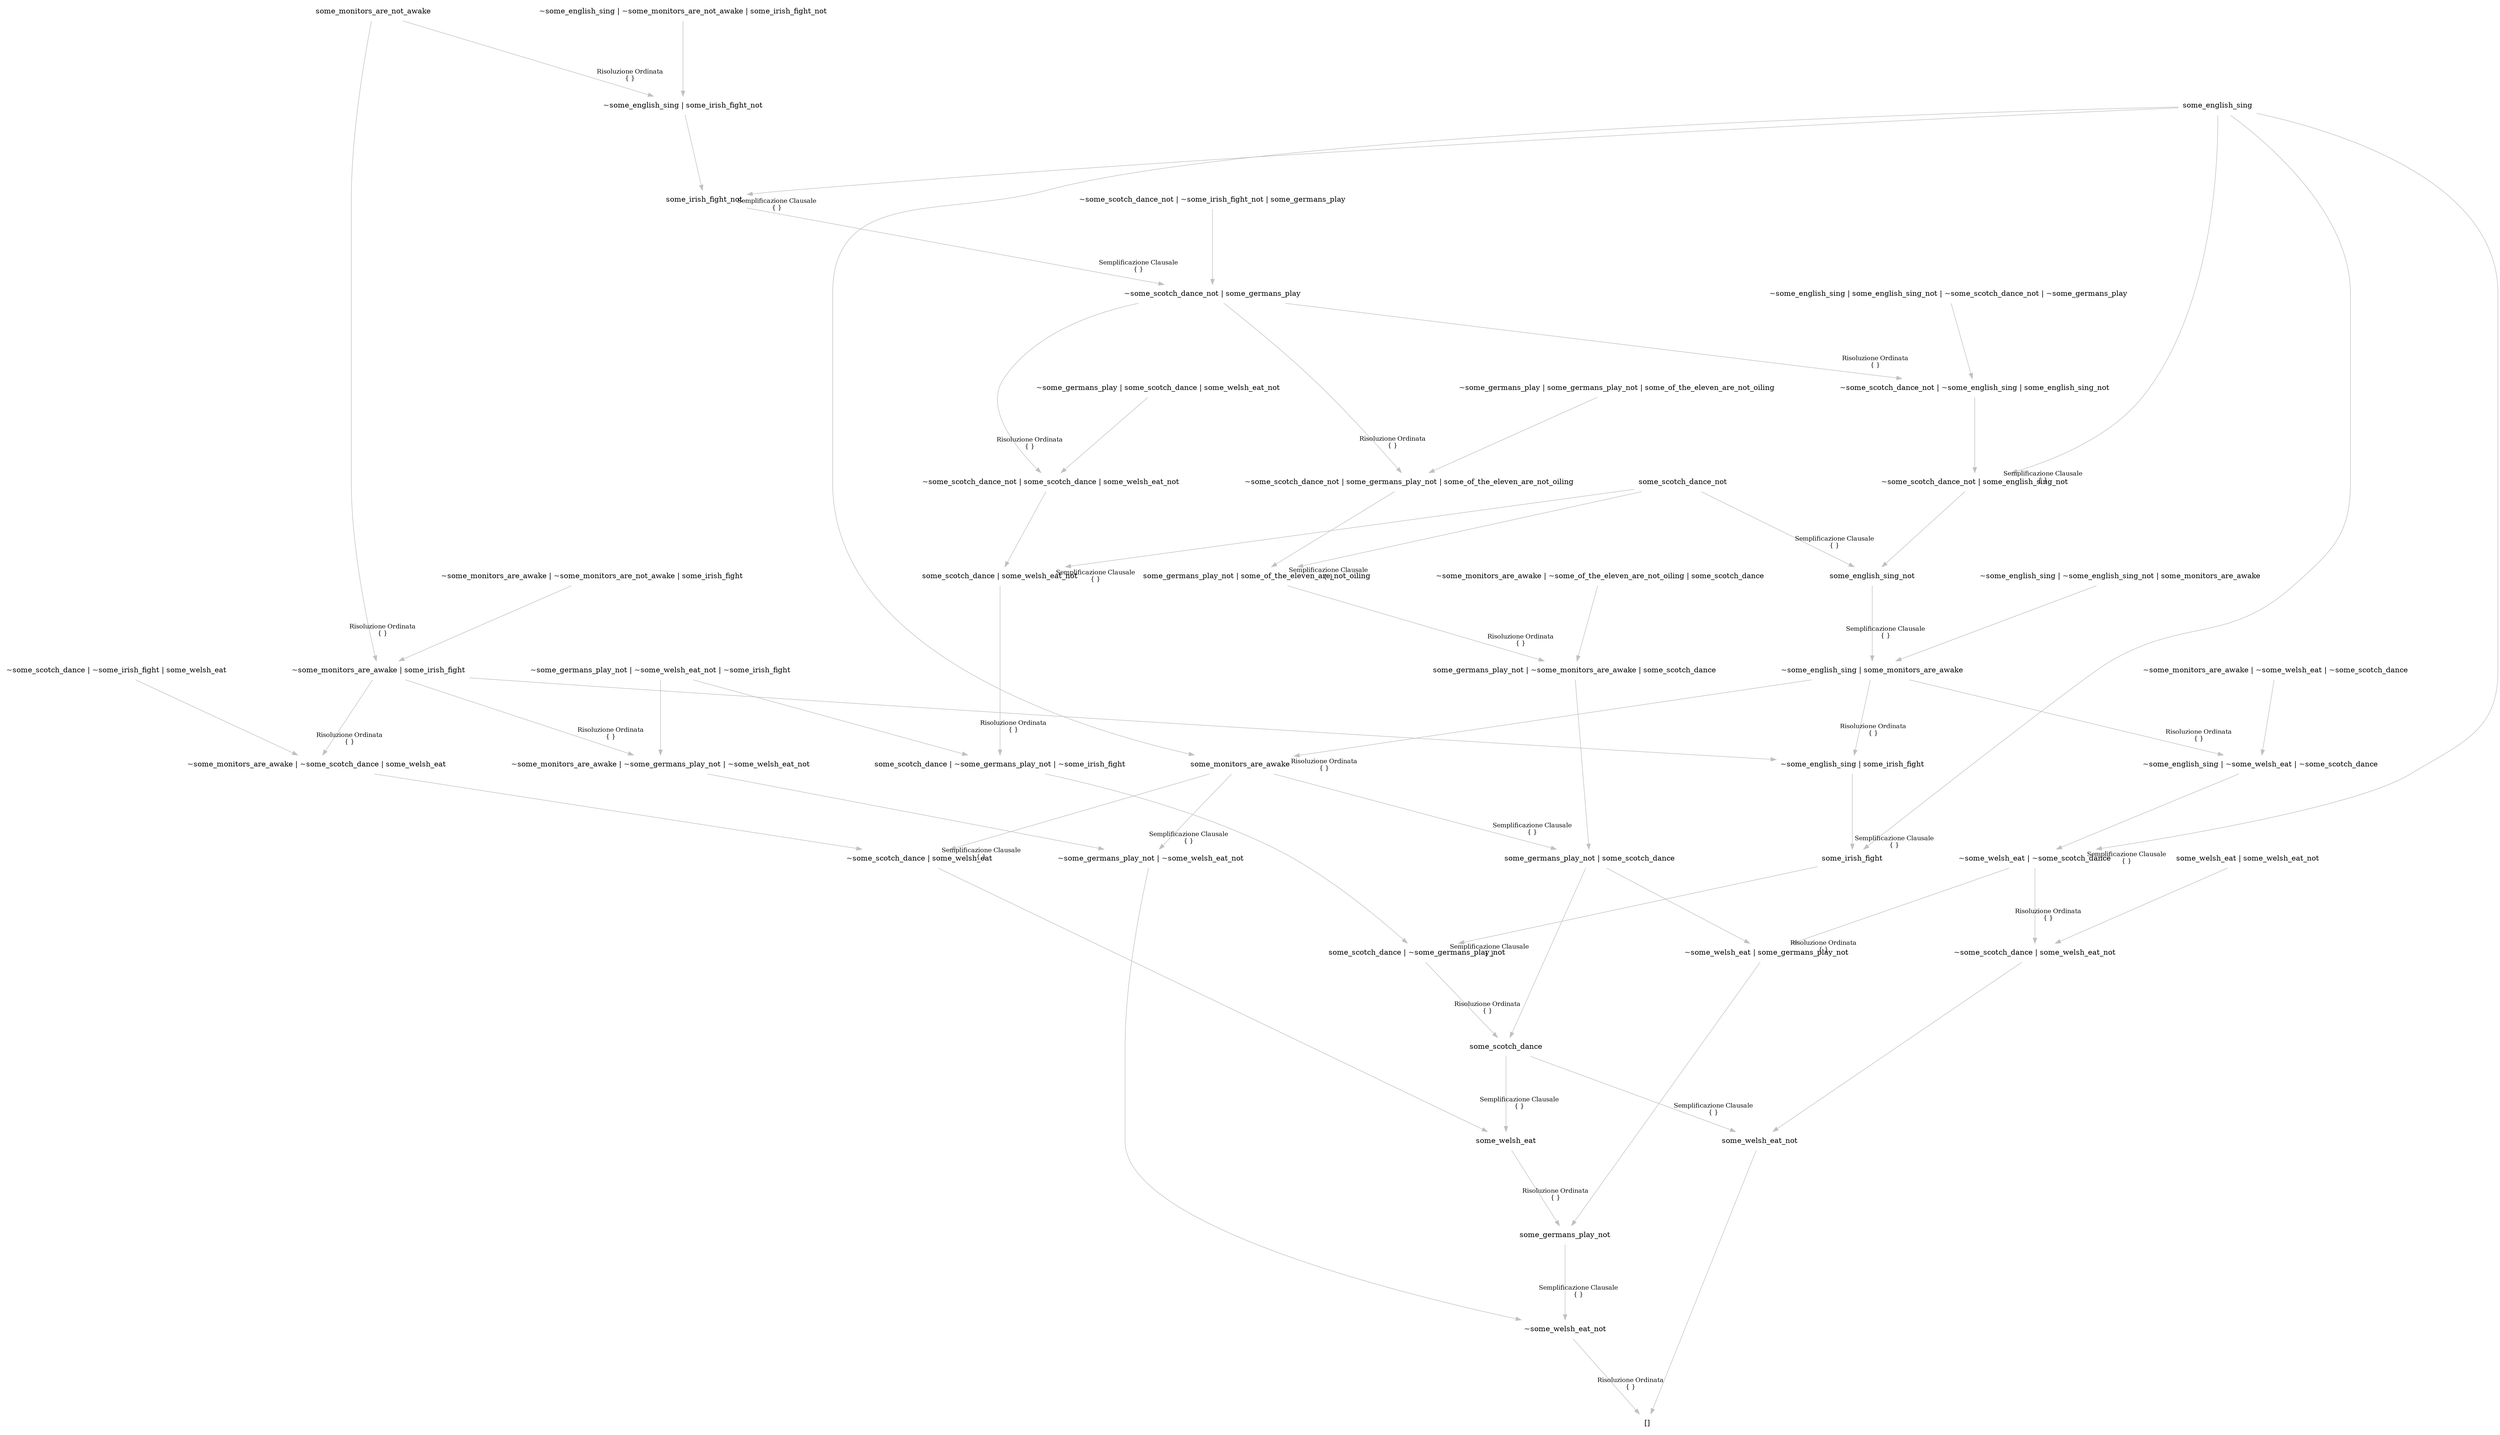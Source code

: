 digraph {
	nodesep="1.5"; ranksep=2;
	node [shape=plaintext];
	edge [color=gray];
	"~some_welsh_eat_not" -> "[]" [labelfontcolor=black,labelfontsize="12",headlabel="Risoluzione Ordinata\n{ }",labeldistance="6"];
	"some_germans_play_not" -> "~some_welsh_eat_not" [labelfontcolor=black,labelfontsize="12",headlabel="Semplificazione Clausale\n{ }",labeldistance="6"];
	"some_welsh_eat" -> "some_germans_play_not" [labelfontcolor=black,labelfontsize="12",headlabel="Risoluzione Ordinata\n{ }",labeldistance="6"];
	"some_scotch_dance" -> "some_welsh_eat" [labelfontcolor=black,labelfontsize="12",headlabel="Semplificazione Clausale\n{ }",labeldistance="6"];
	"some_scotch_dance | ~some_germans_play_not" -> "some_scotch_dance" [labelfontcolor=black,labelfontsize="12",headlabel="Risoluzione Ordinata\n{ }",labeldistance="6"];
	"some_irish_fight" -> "some_scotch_dance | ~some_germans_play_not" [labelfontcolor=black,labelfontsize="12",headlabel="Semplificazione Clausale\n{ }",labeldistance="6"];
	"some_english_sing" -> "some_irish_fight" [labelfontcolor=black,labelfontsize="12",headlabel="Semplificazione Clausale\n{ }",labeldistance="6"];
	"~some_english_sing | some_irish_fight" -> "some_irish_fight" ;
	"~some_english_sing | some_monitors_are_awake" -> "~some_english_sing | some_irish_fight" [labelfontcolor=black,labelfontsize="12",headlabel="Risoluzione Ordinata\n{ }",labeldistance="6"];
	"some_english_sing_not" -> "~some_english_sing | some_monitors_are_awake" [labelfontcolor=black,labelfontsize="12",headlabel="Semplificazione Clausale\n{ }",labeldistance="6"];
	"some_scotch_dance_not" -> "some_english_sing_not" [labelfontcolor=black,labelfontsize="12",headlabel="Semplificazione Clausale\n{ }",labeldistance="6"];
	"~some_scotch_dance_not | some_english_sing_not" -> "some_english_sing_not" ;
	"some_english_sing" -> "~some_scotch_dance_not | some_english_sing_not" [labelfontcolor=black,labelfontsize="12",headlabel="Semplificazione Clausale\n{ }",labeldistance="6"];
	"~some_scotch_dance_not | ~some_english_sing | some_english_sing_not" -> "~some_scotch_dance_not | some_english_sing_not" ;
	"~some_scotch_dance_not | some_germans_play" -> "~some_scotch_dance_not | ~some_english_sing | some_english_sing_not" [labelfontcolor=black,labelfontsize="12",headlabel="Risoluzione Ordinata\n{ }",labeldistance="6"];
	"some_irish_fight_not" -> "~some_scotch_dance_not | some_germans_play" [labelfontcolor=black,labelfontsize="12",headlabel="Semplificazione Clausale\n{ }",labeldistance="6"];
	"some_english_sing" -> "some_irish_fight_not" [labelfontcolor=black,labelfontsize="12",headlabel="Semplificazione Clausale\n{ }",labeldistance="6"];
	"~some_english_sing | some_irish_fight_not" -> "some_irish_fight_not" ;
	"some_monitors_are_not_awake" -> "~some_english_sing | some_irish_fight_not" [labelfontcolor=black,labelfontsize="12",headlabel="Risoluzione Ordinata\n{ }",labeldistance="6"];
	"~some_english_sing | ~some_monitors_are_not_awake | some_irish_fight_not" -> "~some_english_sing | some_irish_fight_not" ;
	"~some_scotch_dance_not | ~some_irish_fight_not | some_germans_play" -> "~some_scotch_dance_not | some_germans_play" ;
	"~some_english_sing | some_english_sing_not | ~some_scotch_dance_not | ~some_germans_play" -> "~some_scotch_dance_not | ~some_english_sing | some_english_sing_not" ;
	"~some_english_sing | ~some_english_sing_not | some_monitors_are_awake" -> "~some_english_sing | some_monitors_are_awake" ;
	"~some_monitors_are_awake | some_irish_fight" -> "~some_english_sing | some_irish_fight" ;
	"some_monitors_are_not_awake" -> "~some_monitors_are_awake | some_irish_fight" [labelfontcolor=black,labelfontsize="12",headlabel="Risoluzione Ordinata\n{ }",labeldistance="6"];
	"~some_monitors_are_awake | ~some_monitors_are_not_awake | some_irish_fight" -> "~some_monitors_are_awake | some_irish_fight" ;
	"some_scotch_dance | ~some_germans_play_not | ~some_irish_fight" -> "some_scotch_dance | ~some_germans_play_not" ;
	"some_scotch_dance | some_welsh_eat_not" -> "some_scotch_dance | ~some_germans_play_not | ~some_irish_fight" [labelfontcolor=black,labelfontsize="12",headlabel="Risoluzione Ordinata\n{ }",labeldistance="6"];
	"some_scotch_dance_not" -> "some_scotch_dance | some_welsh_eat_not" [labelfontcolor=black,labelfontsize="12",headlabel="Semplificazione Clausale\n{ }",labeldistance="6"];
	"~some_scotch_dance_not | some_scotch_dance | some_welsh_eat_not" -> "some_scotch_dance | some_welsh_eat_not" ;
	"~some_scotch_dance_not | some_germans_play" -> "~some_scotch_dance_not | some_scotch_dance | some_welsh_eat_not" [labelfontcolor=black,labelfontsize="12",headlabel="Risoluzione Ordinata\n{ }",labeldistance="6"];
	"~some_germans_play | some_scotch_dance | some_welsh_eat_not" -> "~some_scotch_dance_not | some_scotch_dance | some_welsh_eat_not" ;
	"~some_germans_play_not | ~some_welsh_eat_not | ~some_irish_fight" -> "some_scotch_dance | ~some_germans_play_not | ~some_irish_fight" ;
	"some_germans_play_not | some_scotch_dance" -> "some_scotch_dance" ;
	"some_monitors_are_awake" -> "some_germans_play_not | some_scotch_dance" [labelfontcolor=black,labelfontsize="12",headlabel="Semplificazione Clausale\n{ }",labeldistance="6"];
	"~some_english_sing | some_monitors_are_awake" -> "some_monitors_are_awake" [labelfontcolor=black,labelfontsize="12",headlabel="Risoluzione Ordinata\n{ }",labeldistance="6"];
	"some_english_sing" -> "some_monitors_are_awake" ;
	"some_germans_play_not | ~some_monitors_are_awake | some_scotch_dance" -> "some_germans_play_not | some_scotch_dance" ;
	"some_germans_play_not | some_of_the_eleven_are_not_oiling" -> "some_germans_play_not | ~some_monitors_are_awake | some_scotch_dance" [labelfontcolor=black,labelfontsize="12",headlabel="Risoluzione Ordinata\n{ }",labeldistance="6"];
	"some_scotch_dance_not" -> "some_germans_play_not | some_of_the_eleven_are_not_oiling" [labelfontcolor=black,labelfontsize="12",headlabel="Semplificazione Clausale\n{ }",labeldistance="6"];
	"~some_scotch_dance_not | some_germans_play_not | some_of_the_eleven_are_not_oiling" -> "some_germans_play_not | some_of_the_eleven_are_not_oiling" ;
	"~some_scotch_dance_not | some_germans_play" -> "~some_scotch_dance_not | some_germans_play_not | some_of_the_eleven_are_not_oiling" [labelfontcolor=black,labelfontsize="12",headlabel="Risoluzione Ordinata\n{ }",labeldistance="6"];
	"~some_germans_play | some_germans_play_not | some_of_the_eleven_are_not_oiling" -> "~some_scotch_dance_not | some_germans_play_not | some_of_the_eleven_are_not_oiling" ;
	"~some_monitors_are_awake | ~some_of_the_eleven_are_not_oiling | some_scotch_dance" -> "some_germans_play_not | ~some_monitors_are_awake | some_scotch_dance" ;
	"~some_scotch_dance | some_welsh_eat" -> "some_welsh_eat" ;
	"some_monitors_are_awake" -> "~some_scotch_dance | some_welsh_eat" [labelfontcolor=black,labelfontsize="12",headlabel="Semplificazione Clausale\n{ }",labeldistance="6"];
	"~some_monitors_are_awake | ~some_scotch_dance | some_welsh_eat" -> "~some_scotch_dance | some_welsh_eat" ;
	"~some_monitors_are_awake | some_irish_fight" -> "~some_monitors_are_awake | ~some_scotch_dance | some_welsh_eat" [labelfontcolor=black,labelfontsize="12",headlabel="Risoluzione Ordinata\n{ }",labeldistance="6"];
	"~some_scotch_dance | ~some_irish_fight | some_welsh_eat" -> "~some_monitors_are_awake | ~some_scotch_dance | some_welsh_eat" ;
	"~some_welsh_eat | some_germans_play_not" -> "some_germans_play_not" ;
	"~some_welsh_eat | ~some_scotch_dance" -> "~some_welsh_eat | some_germans_play_not" [labelfontcolor=black,labelfontsize="12",headlabel="Risoluzione Ordinata\n{ }",labeldistance="6"];
	"some_english_sing" -> "~some_welsh_eat | ~some_scotch_dance" [labelfontcolor=black,labelfontsize="12",headlabel="Semplificazione Clausale\n{ }",labeldistance="6"];
	"~some_english_sing | ~some_welsh_eat | ~some_scotch_dance" -> "~some_welsh_eat | ~some_scotch_dance" ;
	"~some_english_sing | some_monitors_are_awake" -> "~some_english_sing | ~some_welsh_eat | ~some_scotch_dance" [labelfontcolor=black,labelfontsize="12",headlabel="Risoluzione Ordinata\n{ }",labeldistance="6"];
	"~some_monitors_are_awake | ~some_welsh_eat | ~some_scotch_dance" -> "~some_english_sing | ~some_welsh_eat | ~some_scotch_dance" ;
	"some_germans_play_not | some_scotch_dance" -> "~some_welsh_eat | some_germans_play_not" ;
	"~some_germans_play_not | ~some_welsh_eat_not" -> "~some_welsh_eat_not" ;
	"some_monitors_are_awake" -> "~some_germans_play_not | ~some_welsh_eat_not" [labelfontcolor=black,labelfontsize="12",headlabel="Semplificazione Clausale\n{ }",labeldistance="6"];
	"~some_monitors_are_awake | ~some_germans_play_not | ~some_welsh_eat_not" -> "~some_germans_play_not | ~some_welsh_eat_not" ;
	"~some_monitors_are_awake | some_irish_fight" -> "~some_monitors_are_awake | ~some_germans_play_not | ~some_welsh_eat_not" [labelfontcolor=black,labelfontsize="12",headlabel="Risoluzione Ordinata\n{ }",labeldistance="6"];
	"~some_germans_play_not | ~some_welsh_eat_not | ~some_irish_fight" -> "~some_monitors_are_awake | ~some_germans_play_not | ~some_welsh_eat_not" ;
	"some_welsh_eat_not" -> "[]" ;
	"some_scotch_dance" -> "some_welsh_eat_not" [labelfontcolor=black,labelfontsize="12",headlabel="Semplificazione Clausale\n{ }",labeldistance="6"];
	"~some_scotch_dance | some_welsh_eat_not" -> "some_welsh_eat_not" ;
	"~some_welsh_eat | ~some_scotch_dance" -> "~some_scotch_dance | some_welsh_eat_not" [labelfontcolor=black,labelfontsize="12",headlabel="Risoluzione Ordinata\n{ }",labeldistance="6"];
	"some_welsh_eat | some_welsh_eat_not" -> "~some_scotch_dance | some_welsh_eat_not" ;
}

